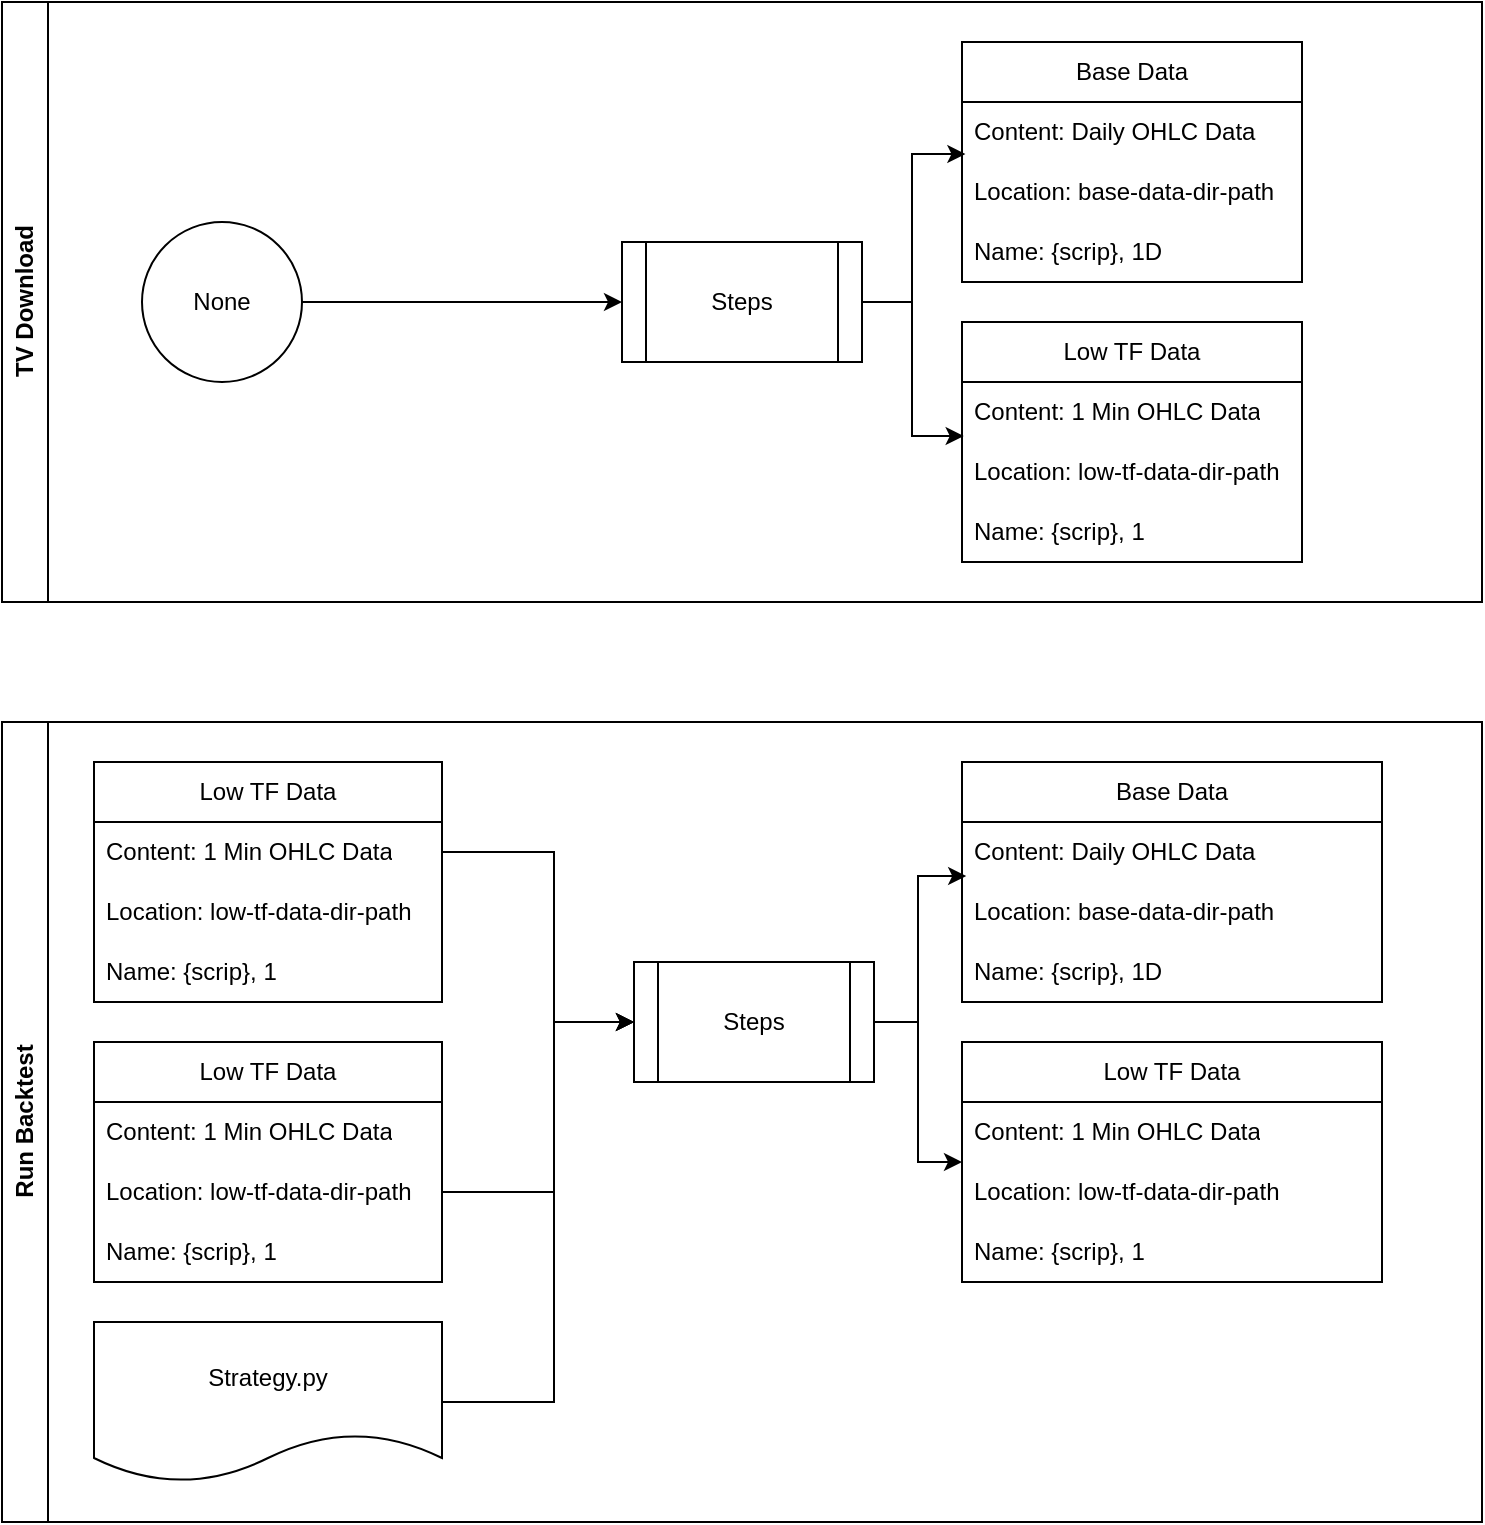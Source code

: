 <mxfile version="22.0.8" type="github">
  <diagram name="Page-1" id="-jNobJOiH2ZBGITwDeoM">
    <mxGraphModel dx="1639" dy="1074" grid="1" gridSize="10" guides="1" tooltips="1" connect="1" arrows="1" fold="1" page="1" pageScale="1" pageWidth="827" pageHeight="1169" math="0" shadow="0">
      <root>
        <mxCell id="0" />
        <mxCell id="1" parent="0" />
        <mxCell id="wgQlKjgA8KwrXLoBbIsE-9" value="TV Download" style="swimlane;horizontal=0;whiteSpace=wrap;html=1;startSize=23;" vertex="1" parent="1">
          <mxGeometry x="44" y="40" width="740" height="300" as="geometry" />
        </mxCell>
        <mxCell id="wgQlKjgA8KwrXLoBbIsE-10" value="Base Data" style="swimlane;fontStyle=0;childLayout=stackLayout;horizontal=1;startSize=30;horizontalStack=0;resizeParent=1;resizeParentMax=0;resizeLast=0;collapsible=1;marginBottom=0;whiteSpace=wrap;html=1;" vertex="1" parent="wgQlKjgA8KwrXLoBbIsE-9">
          <mxGeometry x="480" y="20" width="170" height="120" as="geometry" />
        </mxCell>
        <mxCell id="wgQlKjgA8KwrXLoBbIsE-11" value="Content: Daily OHLC Data" style="text;strokeColor=none;fillColor=none;align=left;verticalAlign=middle;spacingLeft=4;spacingRight=4;overflow=hidden;points=[[0,0.5],[1,0.5]];portConstraint=eastwest;rotatable=0;whiteSpace=wrap;html=1;" vertex="1" parent="wgQlKjgA8KwrXLoBbIsE-10">
          <mxGeometry y="30" width="170" height="30" as="geometry" />
        </mxCell>
        <mxCell id="wgQlKjgA8KwrXLoBbIsE-12" value="Location:&amp;nbsp;base-data-dir-path" style="text;strokeColor=none;fillColor=none;align=left;verticalAlign=middle;spacingLeft=4;spacingRight=4;overflow=hidden;points=[[0,0.5],[1,0.5]];portConstraint=eastwest;rotatable=0;whiteSpace=wrap;html=1;" vertex="1" parent="wgQlKjgA8KwrXLoBbIsE-10">
          <mxGeometry y="60" width="170" height="30" as="geometry" />
        </mxCell>
        <mxCell id="wgQlKjgA8KwrXLoBbIsE-13" value="Name: {scrip}, 1D" style="text;strokeColor=none;fillColor=none;align=left;verticalAlign=middle;spacingLeft=4;spacingRight=4;overflow=hidden;points=[[0,0.5],[1,0.5]];portConstraint=eastwest;rotatable=0;whiteSpace=wrap;html=1;" vertex="1" parent="wgQlKjgA8KwrXLoBbIsE-10">
          <mxGeometry y="90" width="170" height="30" as="geometry" />
        </mxCell>
        <mxCell id="wgQlKjgA8KwrXLoBbIsE-14" value="Low TF Data" style="swimlane;fontStyle=0;childLayout=stackLayout;horizontal=1;startSize=30;horizontalStack=0;resizeParent=1;resizeParentMax=0;resizeLast=0;collapsible=1;marginBottom=0;whiteSpace=wrap;html=1;" vertex="1" parent="wgQlKjgA8KwrXLoBbIsE-9">
          <mxGeometry x="480" y="160" width="170" height="120" as="geometry" />
        </mxCell>
        <mxCell id="wgQlKjgA8KwrXLoBbIsE-15" value="Content: 1 Min OHLC Data" style="text;strokeColor=none;fillColor=none;align=left;verticalAlign=middle;spacingLeft=4;spacingRight=4;overflow=hidden;points=[[0,0.5],[1,0.5]];portConstraint=eastwest;rotatable=0;whiteSpace=wrap;html=1;" vertex="1" parent="wgQlKjgA8KwrXLoBbIsE-14">
          <mxGeometry y="30" width="170" height="30" as="geometry" />
        </mxCell>
        <mxCell id="wgQlKjgA8KwrXLoBbIsE-16" value="Location:&amp;nbsp;low-tf-data-dir-path" style="text;strokeColor=none;fillColor=none;align=left;verticalAlign=middle;spacingLeft=4;spacingRight=4;overflow=hidden;points=[[0,0.5],[1,0.5]];portConstraint=eastwest;rotatable=0;whiteSpace=wrap;html=1;" vertex="1" parent="wgQlKjgA8KwrXLoBbIsE-14">
          <mxGeometry y="60" width="170" height="30" as="geometry" />
        </mxCell>
        <mxCell id="wgQlKjgA8KwrXLoBbIsE-17" value="Name: {scrip}, 1" style="text;strokeColor=none;fillColor=none;align=left;verticalAlign=middle;spacingLeft=4;spacingRight=4;overflow=hidden;points=[[0,0.5],[1,0.5]];portConstraint=eastwest;rotatable=0;whiteSpace=wrap;html=1;" vertex="1" parent="wgQlKjgA8KwrXLoBbIsE-14">
          <mxGeometry y="90" width="170" height="30" as="geometry" />
        </mxCell>
        <mxCell id="wgQlKjgA8KwrXLoBbIsE-4" style="edgeStyle=orthogonalEdgeStyle;rounded=0;orthogonalLoop=1;jettySize=auto;html=1;entryX=0;entryY=0.5;entryDx=0;entryDy=0;" edge="1" parent="wgQlKjgA8KwrXLoBbIsE-9" source="wgQlKjgA8KwrXLoBbIsE-3" target="wgQlKjgA8KwrXLoBbIsE-46">
          <mxGeometry relative="1" as="geometry">
            <mxPoint x="326" y="150" as="targetPoint" />
          </mxGeometry>
        </mxCell>
        <mxCell id="wgQlKjgA8KwrXLoBbIsE-3" value="None" style="ellipse;whiteSpace=wrap;html=1;aspect=fixed;" vertex="1" parent="wgQlKjgA8KwrXLoBbIsE-9">
          <mxGeometry x="70" y="110" width="80" height="80" as="geometry" />
        </mxCell>
        <mxCell id="wgQlKjgA8KwrXLoBbIsE-44" style="edgeStyle=orthogonalEdgeStyle;rounded=0;orthogonalLoop=1;jettySize=auto;html=1;exitX=1;exitY=0.5;exitDx=0;exitDy=0;entryX=0.01;entryY=0.867;entryDx=0;entryDy=0;entryPerimeter=0;" edge="1" parent="wgQlKjgA8KwrXLoBbIsE-9" source="wgQlKjgA8KwrXLoBbIsE-46" target="wgQlKjgA8KwrXLoBbIsE-11">
          <mxGeometry relative="1" as="geometry">
            <mxPoint x="455" y="50" as="targetPoint" />
          </mxGeometry>
        </mxCell>
        <mxCell id="wgQlKjgA8KwrXLoBbIsE-45" style="edgeStyle=orthogonalEdgeStyle;rounded=0;orthogonalLoop=1;jettySize=auto;html=1;exitX=1;exitY=0.5;exitDx=0;exitDy=0;entryX=0.005;entryY=-0.1;entryDx=0;entryDy=0;entryPerimeter=0;" edge="1" parent="wgQlKjgA8KwrXLoBbIsE-9" source="wgQlKjgA8KwrXLoBbIsE-46" target="wgQlKjgA8KwrXLoBbIsE-16">
          <mxGeometry relative="1" as="geometry">
            <mxPoint x="426" y="240" as="targetPoint" />
          </mxGeometry>
        </mxCell>
        <mxCell id="wgQlKjgA8KwrXLoBbIsE-46" value="Steps" style="shape=process;whiteSpace=wrap;html=1;backgroundOutline=1;" vertex="1" parent="wgQlKjgA8KwrXLoBbIsE-9">
          <mxGeometry x="310" y="120" width="120" height="60" as="geometry" />
        </mxCell>
        <mxCell id="wgQlKjgA8KwrXLoBbIsE-20" value="Run Backtest" style="swimlane;horizontal=0;whiteSpace=wrap;html=1;startSize=23;" vertex="1" parent="1">
          <mxGeometry x="44" y="400" width="740" height="400" as="geometry" />
        </mxCell>
        <mxCell id="wgQlKjgA8KwrXLoBbIsE-21" value="Base Data" style="swimlane;fontStyle=0;childLayout=stackLayout;horizontal=1;startSize=30;horizontalStack=0;resizeParent=1;resizeParentMax=0;resizeLast=0;collapsible=1;marginBottom=0;whiteSpace=wrap;html=1;" vertex="1" parent="wgQlKjgA8KwrXLoBbIsE-20">
          <mxGeometry x="480" y="20" width="210" height="120" as="geometry" />
        </mxCell>
        <mxCell id="wgQlKjgA8KwrXLoBbIsE-22" value="Content: Daily OHLC Data" style="text;strokeColor=none;fillColor=none;align=left;verticalAlign=middle;spacingLeft=4;spacingRight=4;overflow=hidden;points=[[0,0.5],[1,0.5]];portConstraint=eastwest;rotatable=0;whiteSpace=wrap;html=1;" vertex="1" parent="wgQlKjgA8KwrXLoBbIsE-21">
          <mxGeometry y="30" width="210" height="30" as="geometry" />
        </mxCell>
        <mxCell id="wgQlKjgA8KwrXLoBbIsE-23" value="Location:&amp;nbsp;base-data-dir-path" style="text;strokeColor=none;fillColor=none;align=left;verticalAlign=middle;spacingLeft=4;spacingRight=4;overflow=hidden;points=[[0,0.5],[1,0.5]];portConstraint=eastwest;rotatable=0;whiteSpace=wrap;html=1;" vertex="1" parent="wgQlKjgA8KwrXLoBbIsE-21">
          <mxGeometry y="60" width="210" height="30" as="geometry" />
        </mxCell>
        <mxCell id="wgQlKjgA8KwrXLoBbIsE-24" value="Name: {scrip}, 1D" style="text;strokeColor=none;fillColor=none;align=left;verticalAlign=middle;spacingLeft=4;spacingRight=4;overflow=hidden;points=[[0,0.5],[1,0.5]];portConstraint=eastwest;rotatable=0;whiteSpace=wrap;html=1;" vertex="1" parent="wgQlKjgA8KwrXLoBbIsE-21">
          <mxGeometry y="90" width="210" height="30" as="geometry" />
        </mxCell>
        <mxCell id="wgQlKjgA8KwrXLoBbIsE-25" value="Low TF Data" style="swimlane;fontStyle=0;childLayout=stackLayout;horizontal=1;startSize=30;horizontalStack=0;resizeParent=1;resizeParentMax=0;resizeLast=0;collapsible=1;marginBottom=0;whiteSpace=wrap;html=1;" vertex="1" parent="wgQlKjgA8KwrXLoBbIsE-20">
          <mxGeometry x="480" y="160" width="210" height="120" as="geometry" />
        </mxCell>
        <mxCell id="wgQlKjgA8KwrXLoBbIsE-26" value="Content: 1 Min OHLC Data" style="text;strokeColor=none;fillColor=none;align=left;verticalAlign=middle;spacingLeft=4;spacingRight=4;overflow=hidden;points=[[0,0.5],[1,0.5]];portConstraint=eastwest;rotatable=0;whiteSpace=wrap;html=1;" vertex="1" parent="wgQlKjgA8KwrXLoBbIsE-25">
          <mxGeometry y="30" width="210" height="30" as="geometry" />
        </mxCell>
        <mxCell id="wgQlKjgA8KwrXLoBbIsE-27" value="Location:&amp;nbsp;low-tf-data-dir-path" style="text;strokeColor=none;fillColor=none;align=left;verticalAlign=middle;spacingLeft=4;spacingRight=4;overflow=hidden;points=[[0,0.5],[1,0.5]];portConstraint=eastwest;rotatable=0;whiteSpace=wrap;html=1;" vertex="1" parent="wgQlKjgA8KwrXLoBbIsE-25">
          <mxGeometry y="60" width="210" height="30" as="geometry" />
        </mxCell>
        <mxCell id="wgQlKjgA8KwrXLoBbIsE-28" value="Name: {scrip}, 1" style="text;strokeColor=none;fillColor=none;align=left;verticalAlign=middle;spacingLeft=4;spacingRight=4;overflow=hidden;points=[[0,0.5],[1,0.5]];portConstraint=eastwest;rotatable=0;whiteSpace=wrap;html=1;" vertex="1" parent="wgQlKjgA8KwrXLoBbIsE-25">
          <mxGeometry y="90" width="210" height="30" as="geometry" />
        </mxCell>
        <mxCell id="wgQlKjgA8KwrXLoBbIsE-29" style="edgeStyle=orthogonalEdgeStyle;rounded=0;orthogonalLoop=1;jettySize=auto;html=1;entryX=0.01;entryY=-0.1;entryDx=0;entryDy=0;exitX=1;exitY=0.5;exitDx=0;exitDy=0;entryPerimeter=0;" edge="1" parent="wgQlKjgA8KwrXLoBbIsE-20" source="wgQlKjgA8KwrXLoBbIsE-31" target="wgQlKjgA8KwrXLoBbIsE-23">
          <mxGeometry relative="1" as="geometry" />
        </mxCell>
        <mxCell id="wgQlKjgA8KwrXLoBbIsE-30" style="edgeStyle=orthogonalEdgeStyle;rounded=0;orthogonalLoop=1;jettySize=auto;html=1;" edge="1" parent="wgQlKjgA8KwrXLoBbIsE-20" source="wgQlKjgA8KwrXLoBbIsE-31" target="wgQlKjgA8KwrXLoBbIsE-25">
          <mxGeometry relative="1" as="geometry" />
        </mxCell>
        <mxCell id="wgQlKjgA8KwrXLoBbIsE-31" value="Steps" style="shape=process;whiteSpace=wrap;html=1;backgroundOutline=1;" vertex="1" parent="wgQlKjgA8KwrXLoBbIsE-20">
          <mxGeometry x="316" y="120" width="120" height="60" as="geometry" />
        </mxCell>
        <mxCell id="wgQlKjgA8KwrXLoBbIsE-34" value="Low TF Data" style="swimlane;fontStyle=0;childLayout=stackLayout;horizontal=1;startSize=30;horizontalStack=0;resizeParent=1;resizeParentMax=0;resizeLast=0;collapsible=1;marginBottom=0;whiteSpace=wrap;html=1;" vertex="1" parent="wgQlKjgA8KwrXLoBbIsE-20">
          <mxGeometry x="46" y="20" width="174" height="120" as="geometry" />
        </mxCell>
        <mxCell id="wgQlKjgA8KwrXLoBbIsE-35" value="Content: 1 Min OHLC Data" style="text;strokeColor=none;fillColor=none;align=left;verticalAlign=middle;spacingLeft=4;spacingRight=4;overflow=hidden;points=[[0,0.5],[1,0.5]];portConstraint=eastwest;rotatable=0;whiteSpace=wrap;html=1;" vertex="1" parent="wgQlKjgA8KwrXLoBbIsE-34">
          <mxGeometry y="30" width="174" height="30" as="geometry" />
        </mxCell>
        <mxCell id="wgQlKjgA8KwrXLoBbIsE-36" value="Location:&amp;nbsp;low-tf-data-dir-path" style="text;strokeColor=none;fillColor=none;align=left;verticalAlign=middle;spacingLeft=4;spacingRight=4;overflow=hidden;points=[[0,0.5],[1,0.5]];portConstraint=eastwest;rotatable=0;whiteSpace=wrap;html=1;" vertex="1" parent="wgQlKjgA8KwrXLoBbIsE-34">
          <mxGeometry y="60" width="174" height="30" as="geometry" />
        </mxCell>
        <mxCell id="wgQlKjgA8KwrXLoBbIsE-37" value="Name: {scrip}, 1" style="text;strokeColor=none;fillColor=none;align=left;verticalAlign=middle;spacingLeft=4;spacingRight=4;overflow=hidden;points=[[0,0.5],[1,0.5]];portConstraint=eastwest;rotatable=0;whiteSpace=wrap;html=1;" vertex="1" parent="wgQlKjgA8KwrXLoBbIsE-34">
          <mxGeometry y="90" width="174" height="30" as="geometry" />
        </mxCell>
        <mxCell id="wgQlKjgA8KwrXLoBbIsE-38" value="Low TF Data" style="swimlane;fontStyle=0;childLayout=stackLayout;horizontal=1;startSize=30;horizontalStack=0;resizeParent=1;resizeParentMax=0;resizeLast=0;collapsible=1;marginBottom=0;whiteSpace=wrap;html=1;" vertex="1" parent="wgQlKjgA8KwrXLoBbIsE-20">
          <mxGeometry x="46" y="160" width="174" height="120" as="geometry" />
        </mxCell>
        <mxCell id="wgQlKjgA8KwrXLoBbIsE-39" value="Content: 1 Min OHLC Data" style="text;strokeColor=none;fillColor=none;align=left;verticalAlign=middle;spacingLeft=4;spacingRight=4;overflow=hidden;points=[[0,0.5],[1,0.5]];portConstraint=eastwest;rotatable=0;whiteSpace=wrap;html=1;" vertex="1" parent="wgQlKjgA8KwrXLoBbIsE-38">
          <mxGeometry y="30" width="174" height="30" as="geometry" />
        </mxCell>
        <mxCell id="wgQlKjgA8KwrXLoBbIsE-40" value="Location:&amp;nbsp;low-tf-data-dir-path" style="text;strokeColor=none;fillColor=none;align=left;verticalAlign=middle;spacingLeft=4;spacingRight=4;overflow=hidden;points=[[0,0.5],[1,0.5]];portConstraint=eastwest;rotatable=0;whiteSpace=wrap;html=1;" vertex="1" parent="wgQlKjgA8KwrXLoBbIsE-38">
          <mxGeometry y="60" width="174" height="30" as="geometry" />
        </mxCell>
        <mxCell id="wgQlKjgA8KwrXLoBbIsE-41" value="Name: {scrip}, 1" style="text;strokeColor=none;fillColor=none;align=left;verticalAlign=middle;spacingLeft=4;spacingRight=4;overflow=hidden;points=[[0,0.5],[1,0.5]];portConstraint=eastwest;rotatable=0;whiteSpace=wrap;html=1;" vertex="1" parent="wgQlKjgA8KwrXLoBbIsE-38">
          <mxGeometry y="90" width="174" height="30" as="geometry" />
        </mxCell>
        <mxCell id="wgQlKjgA8KwrXLoBbIsE-42" style="edgeStyle=orthogonalEdgeStyle;rounded=0;orthogonalLoop=1;jettySize=auto;html=1;entryX=0;entryY=0.5;entryDx=0;entryDy=0;" edge="1" parent="wgQlKjgA8KwrXLoBbIsE-20" source="wgQlKjgA8KwrXLoBbIsE-35" target="wgQlKjgA8KwrXLoBbIsE-31">
          <mxGeometry relative="1" as="geometry">
            <Array as="points">
              <mxPoint x="276" y="65" />
              <mxPoint x="276" y="150" />
            </Array>
          </mxGeometry>
        </mxCell>
        <mxCell id="wgQlKjgA8KwrXLoBbIsE-43" style="edgeStyle=orthogonalEdgeStyle;rounded=0;orthogonalLoop=1;jettySize=auto;html=1;entryX=0;entryY=0.5;entryDx=0;entryDy=0;" edge="1" parent="wgQlKjgA8KwrXLoBbIsE-20" source="wgQlKjgA8KwrXLoBbIsE-40" target="wgQlKjgA8KwrXLoBbIsE-31">
          <mxGeometry relative="1" as="geometry">
            <Array as="points">
              <mxPoint x="276" y="235" />
              <mxPoint x="276" y="150" />
            </Array>
          </mxGeometry>
        </mxCell>
        <mxCell id="wgQlKjgA8KwrXLoBbIsE-48" style="edgeStyle=orthogonalEdgeStyle;rounded=0;orthogonalLoop=1;jettySize=auto;html=1;entryX=0;entryY=0.5;entryDx=0;entryDy=0;exitX=1;exitY=0.5;exitDx=0;exitDy=0;" edge="1" parent="wgQlKjgA8KwrXLoBbIsE-20" source="wgQlKjgA8KwrXLoBbIsE-47" target="wgQlKjgA8KwrXLoBbIsE-31">
          <mxGeometry relative="1" as="geometry">
            <Array as="points">
              <mxPoint x="276" y="340" />
              <mxPoint x="276" y="150" />
            </Array>
          </mxGeometry>
        </mxCell>
        <mxCell id="wgQlKjgA8KwrXLoBbIsE-47" value="Strategy.py" style="shape=document;whiteSpace=wrap;html=1;boundedLbl=1;" vertex="1" parent="wgQlKjgA8KwrXLoBbIsE-20">
          <mxGeometry x="46" y="300" width="174" height="80" as="geometry" />
        </mxCell>
      </root>
    </mxGraphModel>
  </diagram>
</mxfile>
